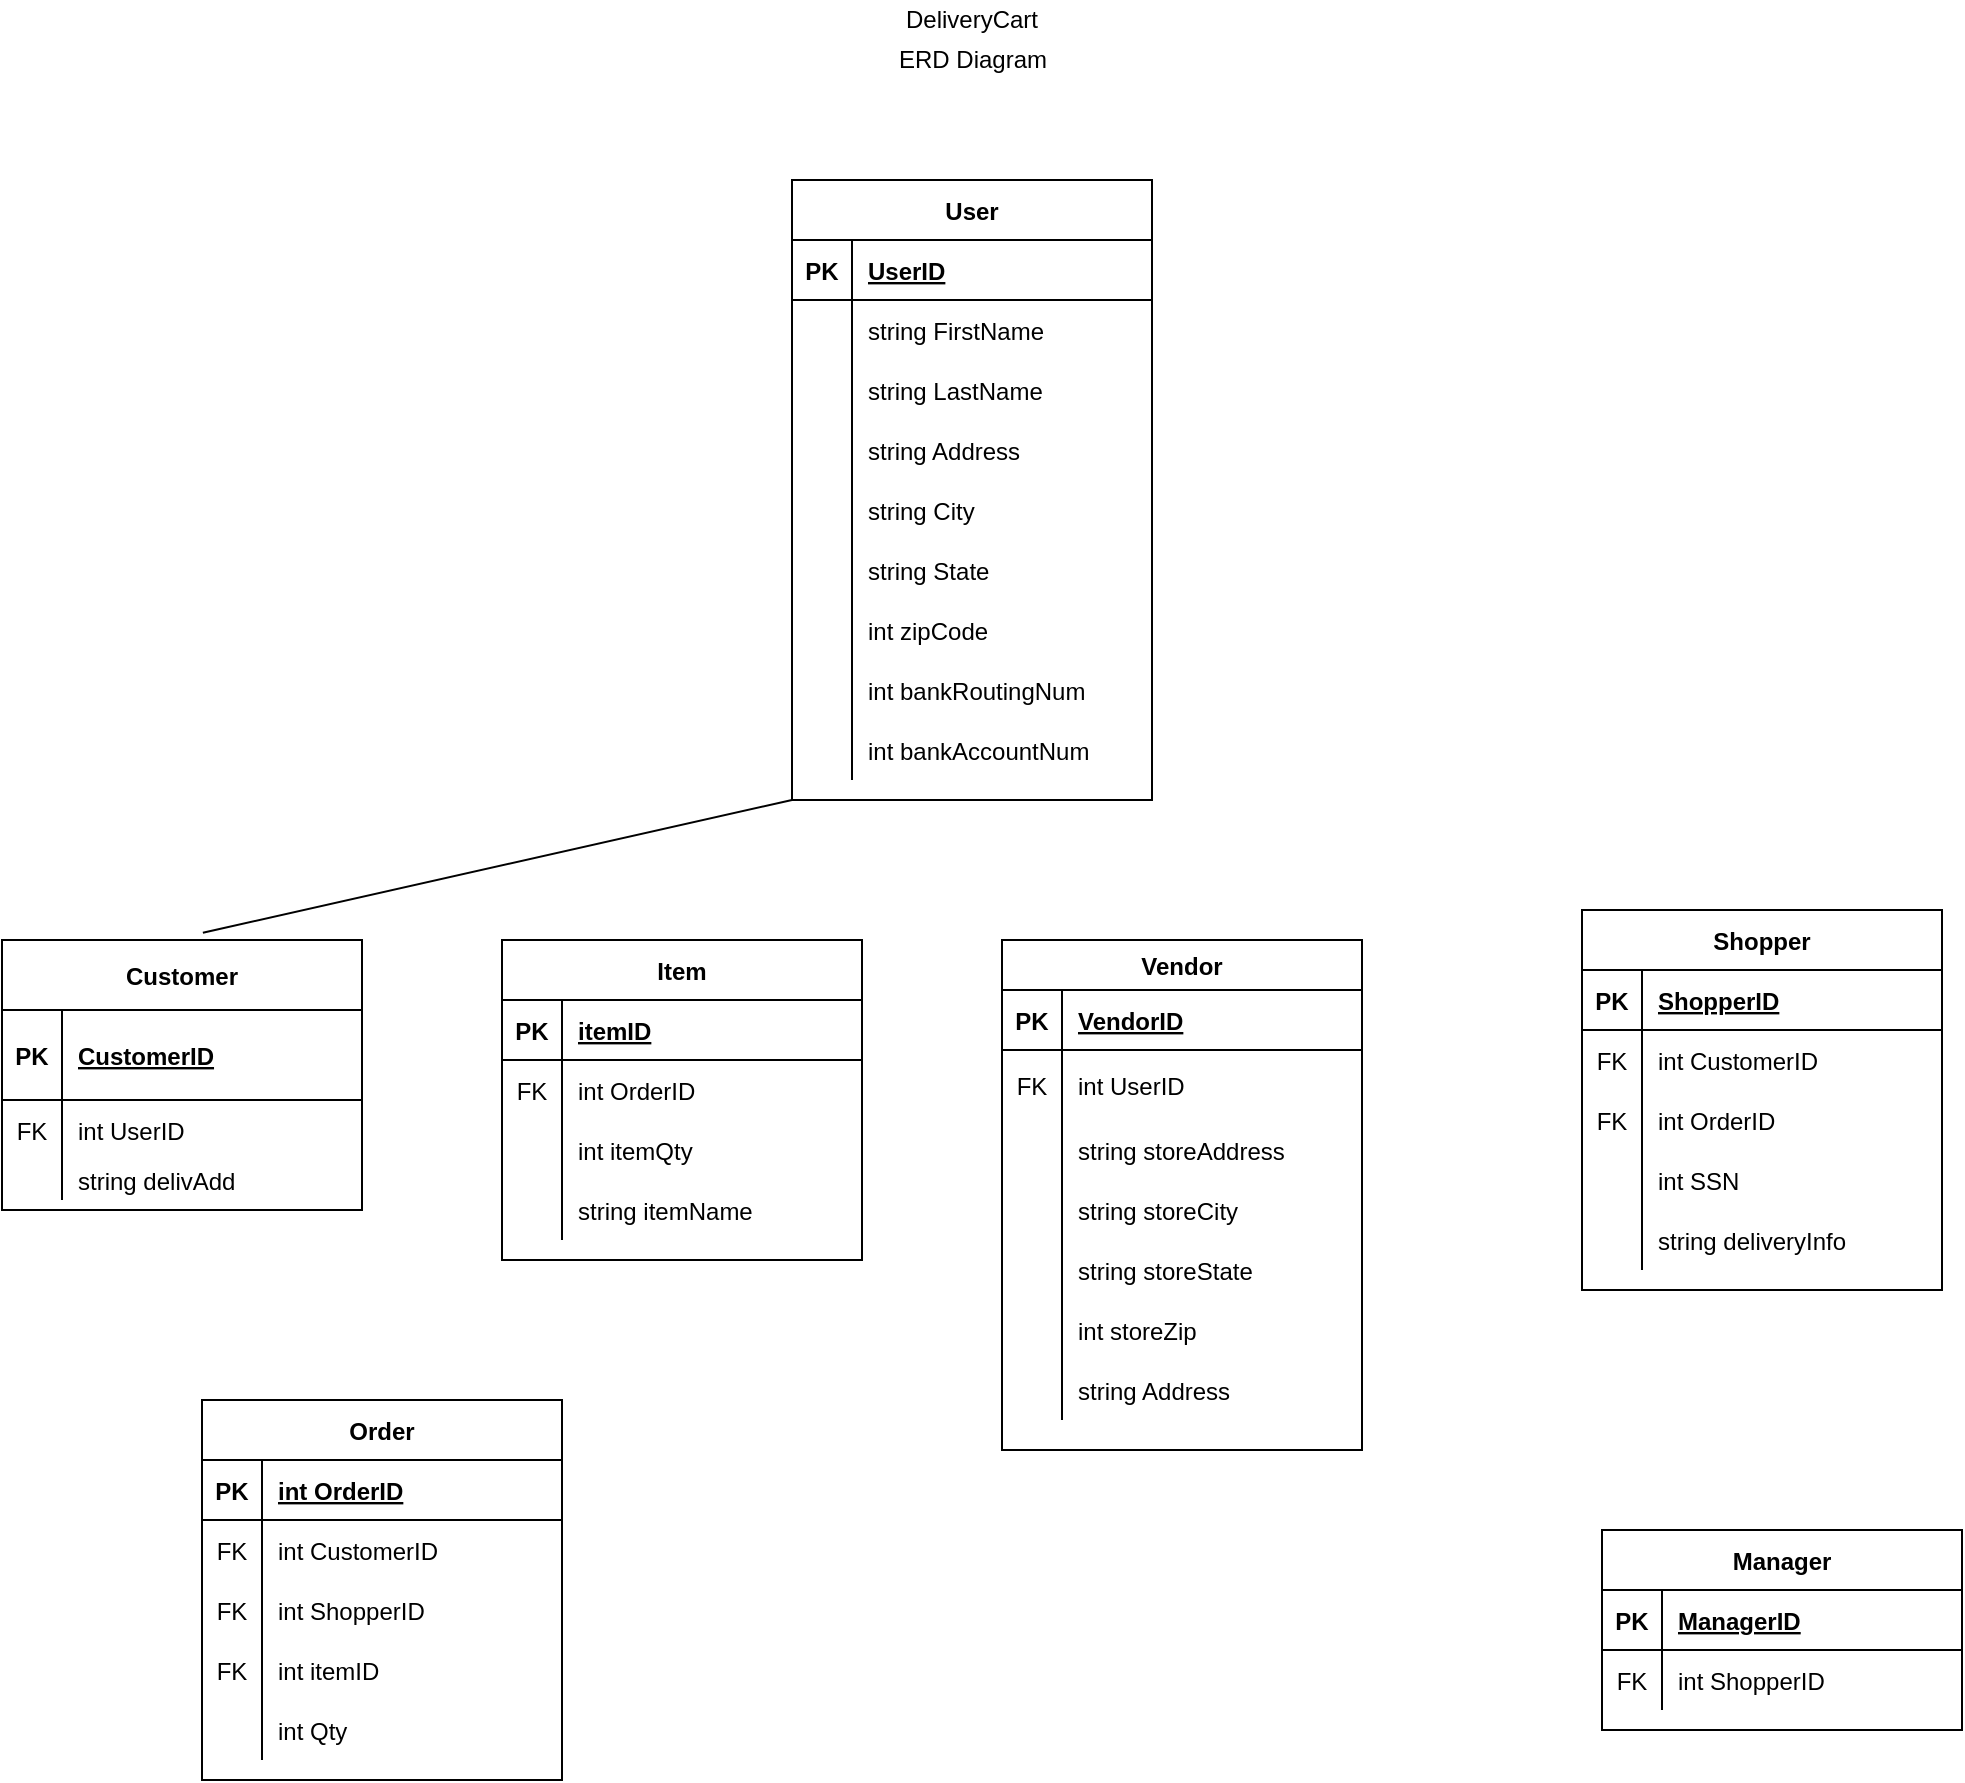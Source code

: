 <mxfile version="14.1.8" type="device"><diagram id="riMQd2qjJzmMQ1qU77bR" name="Page-1"><mxGraphModel dx="1504" dy="705" grid="1" gridSize="10" guides="1" tooltips="1" connect="1" arrows="1" fold="1" page="1" pageScale="1.5" pageWidth="850" pageHeight="1100" math="0" shadow="0"><root><mxCell id="0"/><mxCell id="1" parent="0"/><mxCell id="t7TZlmtxdGLyclKh7-KW-6" value="Order" style="shape=table;startSize=30;container=1;collapsible=1;childLayout=tableLayout;fixedRows=1;rowLines=0;fontStyle=1;align=center;resizeLast=1;glass=0;" parent="1" vertex="1"><mxGeometry x="120" y="710" width="180" height="190" as="geometry"><mxRectangle x="40" y="630" width="110" height="30" as="alternateBounds"/></mxGeometry></mxCell><mxCell id="t7TZlmtxdGLyclKh7-KW-7" value="" style="shape=partialRectangle;collapsible=0;dropTarget=0;pointerEvents=0;fillColor=none;top=0;left=0;bottom=1;right=0;points=[[0,0.5],[1,0.5]];portConstraint=eastwest;" parent="t7TZlmtxdGLyclKh7-KW-6" vertex="1"><mxGeometry y="30" width="180" height="30" as="geometry"/></mxCell><mxCell id="t7TZlmtxdGLyclKh7-KW-8" value="PK" style="shape=partialRectangle;connectable=0;fillColor=none;top=0;left=0;bottom=0;right=0;fontStyle=1;overflow=hidden;" parent="t7TZlmtxdGLyclKh7-KW-7" vertex="1"><mxGeometry width="30" height="30" as="geometry"/></mxCell><mxCell id="t7TZlmtxdGLyclKh7-KW-9" value="int OrderID" style="shape=partialRectangle;connectable=0;fillColor=none;top=0;left=0;bottom=0;right=0;align=left;spacingLeft=6;fontStyle=5;overflow=hidden;" parent="t7TZlmtxdGLyclKh7-KW-7" vertex="1"><mxGeometry x="30" width="150" height="30" as="geometry"/></mxCell><mxCell id="t7TZlmtxdGLyclKh7-KW-13" value="" style="shape=partialRectangle;collapsible=0;dropTarget=0;pointerEvents=0;fillColor=none;top=0;left=0;bottom=0;right=0;points=[[0,0.5],[1,0.5]];portConstraint=eastwest;" parent="t7TZlmtxdGLyclKh7-KW-6" vertex="1"><mxGeometry y="60" width="180" height="30" as="geometry"/></mxCell><mxCell id="t7TZlmtxdGLyclKh7-KW-14" value="FK" style="shape=partialRectangle;connectable=0;fillColor=none;top=0;left=0;bottom=0;right=0;editable=1;overflow=hidden;" parent="t7TZlmtxdGLyclKh7-KW-13" vertex="1"><mxGeometry width="30" height="30" as="geometry"/></mxCell><mxCell id="t7TZlmtxdGLyclKh7-KW-15" value="int CustomerID" style="shape=partialRectangle;connectable=0;fillColor=none;top=0;left=0;bottom=0;right=0;align=left;spacingLeft=6;overflow=hidden;" parent="t7TZlmtxdGLyclKh7-KW-13" vertex="1"><mxGeometry x="30" width="150" height="30" as="geometry"/></mxCell><mxCell id="KiHHSUibR1o3vtTTVlQd-20" value="" style="shape=partialRectangle;collapsible=0;dropTarget=0;pointerEvents=0;fillColor=none;top=0;left=0;bottom=0;right=0;points=[[0,0.5],[1,0.5]];portConstraint=eastwest;" parent="t7TZlmtxdGLyclKh7-KW-6" vertex="1"><mxGeometry y="90" width="180" height="30" as="geometry"/></mxCell><mxCell id="KiHHSUibR1o3vtTTVlQd-21" value="FK" style="shape=partialRectangle;connectable=0;fillColor=none;top=0;left=0;bottom=0;right=0;editable=1;overflow=hidden;" parent="KiHHSUibR1o3vtTTVlQd-20" vertex="1"><mxGeometry width="30" height="30" as="geometry"/></mxCell><mxCell id="KiHHSUibR1o3vtTTVlQd-22" value="int ShopperID" style="shape=partialRectangle;connectable=0;fillColor=none;top=0;left=0;bottom=0;right=0;align=left;spacingLeft=6;overflow=hidden;" parent="KiHHSUibR1o3vtTTVlQd-20" vertex="1"><mxGeometry x="30" width="150" height="30" as="geometry"/></mxCell><mxCell id="KiHHSUibR1o3vtTTVlQd-147" value="" style="shape=partialRectangle;collapsible=0;dropTarget=0;pointerEvents=0;fillColor=none;top=0;left=0;bottom=0;right=0;points=[[0,0.5],[1,0.5]];portConstraint=eastwest;" parent="t7TZlmtxdGLyclKh7-KW-6" vertex="1"><mxGeometry y="120" width="180" height="30" as="geometry"/></mxCell><mxCell id="KiHHSUibR1o3vtTTVlQd-148" value="FK" style="shape=partialRectangle;connectable=0;fillColor=none;top=0;left=0;bottom=0;right=0;editable=1;overflow=hidden;" parent="KiHHSUibR1o3vtTTVlQd-147" vertex="1"><mxGeometry width="30" height="30" as="geometry"/></mxCell><mxCell id="KiHHSUibR1o3vtTTVlQd-149" value="int itemID" style="shape=partialRectangle;connectable=0;fillColor=none;top=0;left=0;bottom=0;right=0;align=left;spacingLeft=6;overflow=hidden;" parent="KiHHSUibR1o3vtTTVlQd-147" vertex="1"><mxGeometry x="30" width="150" height="30" as="geometry"/></mxCell><mxCell id="t7TZlmtxdGLyclKh7-KW-257" value="" style="shape=partialRectangle;collapsible=0;dropTarget=0;pointerEvents=0;fillColor=none;top=0;left=0;bottom=0;right=0;points=[[0,0.5],[1,0.5]];portConstraint=eastwest;" parent="t7TZlmtxdGLyclKh7-KW-6" vertex="1"><mxGeometry y="150" width="180" height="30" as="geometry"/></mxCell><mxCell id="t7TZlmtxdGLyclKh7-KW-258" value="" style="shape=partialRectangle;connectable=0;fillColor=none;top=0;left=0;bottom=0;right=0;editable=1;overflow=hidden;" parent="t7TZlmtxdGLyclKh7-KW-257" vertex="1"><mxGeometry width="30" height="30" as="geometry"/></mxCell><mxCell id="t7TZlmtxdGLyclKh7-KW-259" value="int Qty" style="shape=partialRectangle;connectable=0;fillColor=none;top=0;left=0;bottom=0;right=0;align=left;spacingLeft=6;overflow=hidden;" parent="t7TZlmtxdGLyclKh7-KW-257" vertex="1"><mxGeometry x="30" width="150" height="30" as="geometry"/></mxCell><mxCell id="t7TZlmtxdGLyclKh7-KW-19" value="User" style="shape=table;startSize=30;container=1;collapsible=1;childLayout=tableLayout;fixedRows=1;rowLines=0;fontStyle=1;align=center;resizeLast=1;glass=0;" parent="1" vertex="1"><mxGeometry x="415" y="100" width="180" height="310" as="geometry"><mxRectangle x="80" y="30" width="60" height="30" as="alternateBounds"/></mxGeometry></mxCell><mxCell id="t7TZlmtxdGLyclKh7-KW-20" value="" style="shape=partialRectangle;collapsible=0;dropTarget=0;pointerEvents=0;fillColor=none;top=0;left=0;bottom=1;right=0;points=[[0,0.5],[1,0.5]];portConstraint=eastwest;" parent="t7TZlmtxdGLyclKh7-KW-19" vertex="1"><mxGeometry y="30" width="180" height="30" as="geometry"/></mxCell><mxCell id="t7TZlmtxdGLyclKh7-KW-21" value="PK" style="shape=partialRectangle;connectable=0;fillColor=none;top=0;left=0;bottom=0;right=0;fontStyle=1;overflow=hidden;" parent="t7TZlmtxdGLyclKh7-KW-20" vertex="1"><mxGeometry width="30" height="30" as="geometry"/></mxCell><mxCell id="t7TZlmtxdGLyclKh7-KW-22" value="UserID" style="shape=partialRectangle;connectable=0;fillColor=none;top=0;left=0;bottom=0;right=0;align=left;spacingLeft=6;fontStyle=5;overflow=hidden;" parent="t7TZlmtxdGLyclKh7-KW-20" vertex="1"><mxGeometry x="30" width="150" height="30" as="geometry"/></mxCell><mxCell id="t7TZlmtxdGLyclKh7-KW-23" value="" style="shape=partialRectangle;collapsible=0;dropTarget=0;pointerEvents=0;fillColor=none;top=0;left=0;bottom=0;right=0;points=[[0,0.5],[1,0.5]];portConstraint=eastwest;" parent="t7TZlmtxdGLyclKh7-KW-19" vertex="1"><mxGeometry y="60" width="180" height="30" as="geometry"/></mxCell><mxCell id="t7TZlmtxdGLyclKh7-KW-24" value="" style="shape=partialRectangle;connectable=0;fillColor=none;top=0;left=0;bottom=0;right=0;editable=1;overflow=hidden;" parent="t7TZlmtxdGLyclKh7-KW-23" vertex="1"><mxGeometry width="30" height="30" as="geometry"/></mxCell><mxCell id="t7TZlmtxdGLyclKh7-KW-25" value="string FirstName" style="shape=partialRectangle;connectable=0;fillColor=none;top=0;left=0;bottom=0;right=0;align=left;spacingLeft=6;overflow=hidden;" parent="t7TZlmtxdGLyclKh7-KW-23" vertex="1"><mxGeometry x="30" width="150" height="30" as="geometry"/></mxCell><mxCell id="t7TZlmtxdGLyclKh7-KW-26" value="" style="shape=partialRectangle;collapsible=0;dropTarget=0;pointerEvents=0;fillColor=none;top=0;left=0;bottom=0;right=0;points=[[0,0.5],[1,0.5]];portConstraint=eastwest;" parent="t7TZlmtxdGLyclKh7-KW-19" vertex="1"><mxGeometry y="90" width="180" height="30" as="geometry"/></mxCell><mxCell id="t7TZlmtxdGLyclKh7-KW-27" value="" style="shape=partialRectangle;connectable=0;fillColor=none;top=0;left=0;bottom=0;right=0;editable=1;overflow=hidden;" parent="t7TZlmtxdGLyclKh7-KW-26" vertex="1"><mxGeometry width="30" height="30" as="geometry"/></mxCell><mxCell id="t7TZlmtxdGLyclKh7-KW-28" value="string LastName" style="shape=partialRectangle;connectable=0;fillColor=none;top=0;left=0;bottom=0;right=0;align=left;spacingLeft=6;overflow=hidden;" parent="t7TZlmtxdGLyclKh7-KW-26" vertex="1"><mxGeometry x="30" width="150" height="30" as="geometry"/></mxCell><mxCell id="t7TZlmtxdGLyclKh7-KW-29" value="" style="shape=partialRectangle;collapsible=0;dropTarget=0;pointerEvents=0;fillColor=none;top=0;left=0;bottom=0;right=0;points=[[0,0.5],[1,0.5]];portConstraint=eastwest;" parent="t7TZlmtxdGLyclKh7-KW-19" vertex="1"><mxGeometry y="120" width="180" height="30" as="geometry"/></mxCell><mxCell id="t7TZlmtxdGLyclKh7-KW-30" value="" style="shape=partialRectangle;connectable=0;fillColor=none;top=0;left=0;bottom=0;right=0;editable=1;overflow=hidden;" parent="t7TZlmtxdGLyclKh7-KW-29" vertex="1"><mxGeometry width="30" height="30" as="geometry"/></mxCell><mxCell id="t7TZlmtxdGLyclKh7-KW-31" value="string Address" style="shape=partialRectangle;connectable=0;fillColor=none;top=0;left=0;bottom=0;right=0;align=left;spacingLeft=6;overflow=hidden;" parent="t7TZlmtxdGLyclKh7-KW-29" vertex="1"><mxGeometry x="30" width="150" height="30" as="geometry"/></mxCell><mxCell id="t7TZlmtxdGLyclKh7-KW-101" value="" style="shape=partialRectangle;collapsible=0;dropTarget=0;pointerEvents=0;fillColor=none;top=0;left=0;bottom=0;right=0;points=[[0,0.5],[1,0.5]];portConstraint=eastwest;" parent="t7TZlmtxdGLyclKh7-KW-19" vertex="1"><mxGeometry y="150" width="180" height="30" as="geometry"/></mxCell><mxCell id="t7TZlmtxdGLyclKh7-KW-102" value="" style="shape=partialRectangle;connectable=0;fillColor=none;top=0;left=0;bottom=0;right=0;editable=1;overflow=hidden;" parent="t7TZlmtxdGLyclKh7-KW-101" vertex="1"><mxGeometry width="30" height="30" as="geometry"/></mxCell><mxCell id="t7TZlmtxdGLyclKh7-KW-103" value="string City" style="shape=partialRectangle;connectable=0;fillColor=none;top=0;left=0;bottom=0;right=0;align=left;spacingLeft=6;overflow=hidden;" parent="t7TZlmtxdGLyclKh7-KW-101" vertex="1"><mxGeometry x="30" width="150" height="30" as="geometry"/></mxCell><mxCell id="t7TZlmtxdGLyclKh7-KW-105" value="" style="shape=partialRectangle;collapsible=0;dropTarget=0;pointerEvents=0;fillColor=none;top=0;left=0;bottom=0;right=0;points=[[0,0.5],[1,0.5]];portConstraint=eastwest;" parent="t7TZlmtxdGLyclKh7-KW-19" vertex="1"><mxGeometry y="180" width="180" height="30" as="geometry"/></mxCell><mxCell id="t7TZlmtxdGLyclKh7-KW-106" value="" style="shape=partialRectangle;connectable=0;fillColor=none;top=0;left=0;bottom=0;right=0;editable=1;overflow=hidden;" parent="t7TZlmtxdGLyclKh7-KW-105" vertex="1"><mxGeometry width="30" height="30" as="geometry"/></mxCell><mxCell id="t7TZlmtxdGLyclKh7-KW-107" value="string State" style="shape=partialRectangle;connectable=0;fillColor=none;top=0;left=0;bottom=0;right=0;align=left;spacingLeft=6;overflow=hidden;" parent="t7TZlmtxdGLyclKh7-KW-105" vertex="1"><mxGeometry x="30" width="150" height="30" as="geometry"/></mxCell><mxCell id="t7TZlmtxdGLyclKh7-KW-193" value="" style="shape=partialRectangle;collapsible=0;dropTarget=0;pointerEvents=0;fillColor=none;top=0;left=0;bottom=0;right=0;points=[[0,0.5],[1,0.5]];portConstraint=eastwest;" parent="t7TZlmtxdGLyclKh7-KW-19" vertex="1"><mxGeometry y="210" width="180" height="30" as="geometry"/></mxCell><mxCell id="t7TZlmtxdGLyclKh7-KW-194" value="" style="shape=partialRectangle;connectable=0;fillColor=none;top=0;left=0;bottom=0;right=0;editable=1;overflow=hidden;" parent="t7TZlmtxdGLyclKh7-KW-193" vertex="1"><mxGeometry width="30" height="30" as="geometry"/></mxCell><mxCell id="t7TZlmtxdGLyclKh7-KW-195" value="int zipCode" style="shape=partialRectangle;connectable=0;fillColor=none;top=0;left=0;bottom=0;right=0;align=left;spacingLeft=6;overflow=hidden;" parent="t7TZlmtxdGLyclKh7-KW-193" vertex="1"><mxGeometry x="30" width="150" height="30" as="geometry"/></mxCell><mxCell id="9jfSIVOpylFaGMrsTVmJ-23" value="" style="shape=partialRectangle;collapsible=0;dropTarget=0;pointerEvents=0;fillColor=none;top=0;left=0;bottom=0;right=0;points=[[0,0.5],[1,0.5]];portConstraint=eastwest;" vertex="1" parent="t7TZlmtxdGLyclKh7-KW-19"><mxGeometry y="240" width="180" height="30" as="geometry"/></mxCell><mxCell id="9jfSIVOpylFaGMrsTVmJ-24" value="" style="shape=partialRectangle;connectable=0;fillColor=none;top=0;left=0;bottom=0;right=0;editable=1;overflow=hidden;" vertex="1" parent="9jfSIVOpylFaGMrsTVmJ-23"><mxGeometry width="30" height="30" as="geometry"/></mxCell><mxCell id="9jfSIVOpylFaGMrsTVmJ-25" value="int bankRoutingNum" style="shape=partialRectangle;connectable=0;fillColor=none;top=0;left=0;bottom=0;right=0;align=left;spacingLeft=6;overflow=hidden;" vertex="1" parent="9jfSIVOpylFaGMrsTVmJ-23"><mxGeometry x="30" width="150" height="30" as="geometry"/></mxCell><mxCell id="9jfSIVOpylFaGMrsTVmJ-77" value="" style="shape=partialRectangle;collapsible=0;dropTarget=0;pointerEvents=0;fillColor=none;top=0;left=0;bottom=0;right=0;points=[[0,0.5],[1,0.5]];portConstraint=eastwest;" vertex="1" parent="t7TZlmtxdGLyclKh7-KW-19"><mxGeometry y="270" width="180" height="30" as="geometry"/></mxCell><mxCell id="9jfSIVOpylFaGMrsTVmJ-78" value="" style="shape=partialRectangle;connectable=0;fillColor=none;top=0;left=0;bottom=0;right=0;editable=1;overflow=hidden;" vertex="1" parent="9jfSIVOpylFaGMrsTVmJ-77"><mxGeometry width="30" height="30" as="geometry"/></mxCell><mxCell id="9jfSIVOpylFaGMrsTVmJ-79" value="int bankAccountNum" style="shape=partialRectangle;connectable=0;fillColor=none;top=0;left=0;bottom=0;right=0;align=left;spacingLeft=6;overflow=hidden;" vertex="1" parent="9jfSIVOpylFaGMrsTVmJ-77"><mxGeometry x="30" width="150" height="30" as="geometry"/></mxCell><mxCell id="t7TZlmtxdGLyclKh7-KW-32" value="Manager" style="shape=table;startSize=30;container=1;collapsible=1;childLayout=tableLayout;fixedRows=1;rowLines=0;fontStyle=1;align=center;resizeLast=1;glass=0;" parent="1" vertex="1"><mxGeometry x="820" y="775" width="180" height="100" as="geometry"/></mxCell><mxCell id="t7TZlmtxdGLyclKh7-KW-33" value="" style="shape=partialRectangle;collapsible=0;dropTarget=0;pointerEvents=0;fillColor=none;top=0;left=0;bottom=1;right=0;points=[[0,0.5],[1,0.5]];portConstraint=eastwest;" parent="t7TZlmtxdGLyclKh7-KW-32" vertex="1"><mxGeometry y="30" width="180" height="30" as="geometry"/></mxCell><mxCell id="t7TZlmtxdGLyclKh7-KW-34" value="PK" style="shape=partialRectangle;connectable=0;fillColor=none;top=0;left=0;bottom=0;right=0;fontStyle=1;overflow=hidden;" parent="t7TZlmtxdGLyclKh7-KW-33" vertex="1"><mxGeometry width="30" height="30" as="geometry"/></mxCell><mxCell id="t7TZlmtxdGLyclKh7-KW-35" value="ManagerID" style="shape=partialRectangle;connectable=0;fillColor=none;top=0;left=0;bottom=0;right=0;align=left;spacingLeft=6;fontStyle=5;overflow=hidden;" parent="t7TZlmtxdGLyclKh7-KW-33" vertex="1"><mxGeometry x="30" width="150" height="30" as="geometry"/></mxCell><mxCell id="t7TZlmtxdGLyclKh7-KW-39" value="" style="shape=partialRectangle;collapsible=0;dropTarget=0;pointerEvents=0;fillColor=none;top=0;left=0;bottom=0;right=0;points=[[0,0.5],[1,0.5]];portConstraint=eastwest;" parent="t7TZlmtxdGLyclKh7-KW-32" vertex="1"><mxGeometry y="60" width="180" height="30" as="geometry"/></mxCell><mxCell id="t7TZlmtxdGLyclKh7-KW-40" value="FK" style="shape=partialRectangle;connectable=0;fillColor=none;top=0;left=0;bottom=0;right=0;editable=1;overflow=hidden;" parent="t7TZlmtxdGLyclKh7-KW-39" vertex="1"><mxGeometry width="30" height="30" as="geometry"/></mxCell><mxCell id="t7TZlmtxdGLyclKh7-KW-41" value="int ShopperID" style="shape=partialRectangle;connectable=0;fillColor=none;top=0;left=0;bottom=0;right=0;align=left;spacingLeft=6;overflow=hidden;" parent="t7TZlmtxdGLyclKh7-KW-39" vertex="1"><mxGeometry x="30" width="150" height="30" as="geometry"/></mxCell><mxCell id="t7TZlmtxdGLyclKh7-KW-45" value="Customer" style="shape=table;startSize=35;container=1;collapsible=1;childLayout=tableLayout;fixedRows=1;rowLines=0;fontStyle=1;align=center;resizeLast=1;glass=0;" parent="1" vertex="1"><mxGeometry x="20" y="480" width="180" height="135" as="geometry"><mxRectangle x="40" y="385" width="90" height="30" as="alternateBounds"/></mxGeometry></mxCell><mxCell id="t7TZlmtxdGLyclKh7-KW-46" value="" style="shape=partialRectangle;collapsible=0;dropTarget=0;pointerEvents=0;fillColor=none;top=0;left=0;bottom=1;right=0;points=[[0,0.5],[1,0.5]];portConstraint=eastwest;" parent="t7TZlmtxdGLyclKh7-KW-45" vertex="1"><mxGeometry y="35" width="180" height="45" as="geometry"/></mxCell><mxCell id="t7TZlmtxdGLyclKh7-KW-47" value="PK" style="shape=partialRectangle;connectable=0;fillColor=none;top=0;left=0;bottom=0;right=0;fontStyle=1;overflow=hidden;" parent="t7TZlmtxdGLyclKh7-KW-46" vertex="1"><mxGeometry width="30" height="45" as="geometry"/></mxCell><mxCell id="t7TZlmtxdGLyclKh7-KW-48" value="CustomerID" style="shape=partialRectangle;connectable=0;fillColor=none;top=0;left=0;bottom=0;right=0;align=left;spacingLeft=6;fontStyle=5;overflow=hidden;" parent="t7TZlmtxdGLyclKh7-KW-46" vertex="1"><mxGeometry x="30" width="150" height="45" as="geometry"/></mxCell><mxCell id="t7TZlmtxdGLyclKh7-KW-49" value="" style="shape=partialRectangle;collapsible=0;dropTarget=0;pointerEvents=0;fillColor=none;top=0;left=0;bottom=0;right=0;points=[[0,0.5],[1,0.5]];portConstraint=eastwest;" parent="t7TZlmtxdGLyclKh7-KW-45" vertex="1"><mxGeometry y="80" width="180" height="30" as="geometry"/></mxCell><mxCell id="t7TZlmtxdGLyclKh7-KW-50" value="FK" style="shape=partialRectangle;connectable=0;fillColor=none;top=0;left=0;bottom=0;right=0;editable=1;overflow=hidden;" parent="t7TZlmtxdGLyclKh7-KW-49" vertex="1"><mxGeometry width="30" height="30" as="geometry"/></mxCell><mxCell id="t7TZlmtxdGLyclKh7-KW-51" value="int UserID" style="shape=partialRectangle;connectable=0;fillColor=none;top=0;left=0;bottom=0;right=0;align=left;spacingLeft=6;overflow=hidden;" parent="t7TZlmtxdGLyclKh7-KW-49" vertex="1"><mxGeometry x="30" width="150" height="30" as="geometry"/></mxCell><mxCell id="t7TZlmtxdGLyclKh7-KW-52" value="" style="shape=partialRectangle;collapsible=0;dropTarget=0;pointerEvents=0;fillColor=none;top=0;left=0;bottom=0;right=0;points=[[0,0.5],[1,0.5]];portConstraint=eastwest;" parent="t7TZlmtxdGLyclKh7-KW-45" vertex="1"><mxGeometry y="110" width="180" height="20" as="geometry"/></mxCell><mxCell id="t7TZlmtxdGLyclKh7-KW-53" value="" style="shape=partialRectangle;connectable=0;fillColor=none;top=0;left=0;bottom=0;right=0;editable=1;overflow=hidden;" parent="t7TZlmtxdGLyclKh7-KW-52" vertex="1"><mxGeometry width="30" height="20" as="geometry"/></mxCell><mxCell id="t7TZlmtxdGLyclKh7-KW-54" value="string delivAdd" style="shape=partialRectangle;connectable=0;fillColor=none;top=0;left=0;bottom=0;right=0;align=left;spacingLeft=6;overflow=hidden;" parent="t7TZlmtxdGLyclKh7-KW-52" vertex="1"><mxGeometry x="30" width="150" height="20" as="geometry"/></mxCell><mxCell id="t7TZlmtxdGLyclKh7-KW-58" value="Shopper" style="shape=table;startSize=30;container=1;collapsible=1;childLayout=tableLayout;fixedRows=1;rowLines=0;fontStyle=1;align=center;resizeLast=1;glass=0;" parent="1" vertex="1"><mxGeometry x="810" y="465" width="180" height="190" as="geometry"/></mxCell><mxCell id="t7TZlmtxdGLyclKh7-KW-59" value="" style="shape=partialRectangle;collapsible=0;dropTarget=0;pointerEvents=0;fillColor=none;top=0;left=0;bottom=1;right=0;points=[[0,0.5],[1,0.5]];portConstraint=eastwest;" parent="t7TZlmtxdGLyclKh7-KW-58" vertex="1"><mxGeometry y="30" width="180" height="30" as="geometry"/></mxCell><mxCell id="t7TZlmtxdGLyclKh7-KW-60" value="PK" style="shape=partialRectangle;connectable=0;fillColor=none;top=0;left=0;bottom=0;right=0;fontStyle=1;overflow=hidden;" parent="t7TZlmtxdGLyclKh7-KW-59" vertex="1"><mxGeometry width="30" height="30" as="geometry"/></mxCell><mxCell id="t7TZlmtxdGLyclKh7-KW-61" value="ShopperID" style="shape=partialRectangle;connectable=0;fillColor=none;top=0;left=0;bottom=0;right=0;align=left;spacingLeft=6;fontStyle=5;overflow=hidden;" parent="t7TZlmtxdGLyclKh7-KW-59" vertex="1"><mxGeometry x="30" width="150" height="30" as="geometry"/></mxCell><mxCell id="t7TZlmtxdGLyclKh7-KW-62" value="" style="shape=partialRectangle;collapsible=0;dropTarget=0;pointerEvents=0;fillColor=none;top=0;left=0;bottom=0;right=0;points=[[0,0.5],[1,0.5]];portConstraint=eastwest;" parent="t7TZlmtxdGLyclKh7-KW-58" vertex="1"><mxGeometry y="60" width="180" height="30" as="geometry"/></mxCell><mxCell id="t7TZlmtxdGLyclKh7-KW-63" value="FK" style="shape=partialRectangle;connectable=0;fillColor=none;top=0;left=0;bottom=0;right=0;editable=1;overflow=hidden;" parent="t7TZlmtxdGLyclKh7-KW-62" vertex="1"><mxGeometry width="30" height="30" as="geometry"/></mxCell><mxCell id="t7TZlmtxdGLyclKh7-KW-64" value="int CustomerID" style="shape=partialRectangle;connectable=0;fillColor=none;top=0;left=0;bottom=0;right=0;align=left;spacingLeft=6;overflow=hidden;" parent="t7TZlmtxdGLyclKh7-KW-62" vertex="1"><mxGeometry x="30" width="150" height="30" as="geometry"/></mxCell><mxCell id="KiHHSUibR1o3vtTTVlQd-1" value="" style="shape=partialRectangle;collapsible=0;dropTarget=0;pointerEvents=0;fillColor=none;top=0;left=0;bottom=0;right=0;points=[[0,0.5],[1,0.5]];portConstraint=eastwest;" parent="t7TZlmtxdGLyclKh7-KW-58" vertex="1"><mxGeometry y="90" width="180" height="30" as="geometry"/></mxCell><mxCell id="KiHHSUibR1o3vtTTVlQd-2" value="FK" style="shape=partialRectangle;connectable=0;fillColor=none;top=0;left=0;bottom=0;right=0;editable=1;overflow=hidden;" parent="KiHHSUibR1o3vtTTVlQd-1" vertex="1"><mxGeometry width="30" height="30" as="geometry"/></mxCell><mxCell id="KiHHSUibR1o3vtTTVlQd-3" value="int OrderID" style="shape=partialRectangle;connectable=0;fillColor=none;top=0;left=0;bottom=0;right=0;align=left;spacingLeft=6;overflow=hidden;" parent="KiHHSUibR1o3vtTTVlQd-1" vertex="1"><mxGeometry x="30" width="150" height="30" as="geometry"/></mxCell><mxCell id="t7TZlmtxdGLyclKh7-KW-65" value="" style="shape=partialRectangle;collapsible=0;dropTarget=0;pointerEvents=0;fillColor=none;top=0;left=0;bottom=0;right=0;points=[[0,0.5],[1,0.5]];portConstraint=eastwest;" parent="t7TZlmtxdGLyclKh7-KW-58" vertex="1"><mxGeometry y="120" width="180" height="30" as="geometry"/></mxCell><mxCell id="t7TZlmtxdGLyclKh7-KW-66" value="" style="shape=partialRectangle;connectable=0;fillColor=none;top=0;left=0;bottom=0;right=0;editable=1;overflow=hidden;" parent="t7TZlmtxdGLyclKh7-KW-65" vertex="1"><mxGeometry width="30" height="30" as="geometry"/></mxCell><mxCell id="t7TZlmtxdGLyclKh7-KW-67" value="int SSN" style="shape=partialRectangle;connectable=0;fillColor=none;top=0;left=0;bottom=0;right=0;align=left;spacingLeft=6;overflow=hidden;" parent="t7TZlmtxdGLyclKh7-KW-65" vertex="1"><mxGeometry x="30" width="150" height="30" as="geometry"/></mxCell><mxCell id="8eIM17zwZOAqdeeGazm4-36" value="" style="shape=partialRectangle;collapsible=0;dropTarget=0;pointerEvents=0;fillColor=none;top=0;left=0;bottom=0;right=0;points=[[0,0.5],[1,0.5]];portConstraint=eastwest;" parent="t7TZlmtxdGLyclKh7-KW-58" vertex="1"><mxGeometry y="150" width="180" height="30" as="geometry"/></mxCell><mxCell id="8eIM17zwZOAqdeeGazm4-37" value="" style="shape=partialRectangle;connectable=0;fillColor=none;top=0;left=0;bottom=0;right=0;editable=1;overflow=hidden;" parent="8eIM17zwZOAqdeeGazm4-36" vertex="1"><mxGeometry width="30" height="30" as="geometry"/></mxCell><mxCell id="8eIM17zwZOAqdeeGazm4-38" value="string deliveryInfo" style="shape=partialRectangle;connectable=0;fillColor=none;top=0;left=0;bottom=0;right=0;align=left;spacingLeft=6;overflow=hidden;" parent="8eIM17zwZOAqdeeGazm4-36" vertex="1"><mxGeometry x="30" width="150" height="30" as="geometry"/></mxCell><mxCell id="t7TZlmtxdGLyclKh7-KW-71" value="Vendor" style="shape=table;startSize=25;container=1;collapsible=1;childLayout=tableLayout;fixedRows=1;rowLines=0;fontStyle=1;align=center;resizeLast=1;glass=0;" parent="1" vertex="1"><mxGeometry x="520" y="480" width="180" height="255" as="geometry"><mxRectangle x="770" y="350" width="70" height="30" as="alternateBounds"/></mxGeometry></mxCell><mxCell id="t7TZlmtxdGLyclKh7-KW-72" value="" style="shape=partialRectangle;collapsible=0;dropTarget=0;pointerEvents=0;fillColor=none;top=0;left=0;bottom=1;right=0;points=[[0,0.5],[1,0.5]];portConstraint=eastwest;" parent="t7TZlmtxdGLyclKh7-KW-71" vertex="1"><mxGeometry y="25" width="180" height="30" as="geometry"/></mxCell><mxCell id="t7TZlmtxdGLyclKh7-KW-73" value="PK" style="shape=partialRectangle;connectable=0;fillColor=none;top=0;left=0;bottom=0;right=0;fontStyle=1;overflow=hidden;" parent="t7TZlmtxdGLyclKh7-KW-72" vertex="1"><mxGeometry width="30" height="30" as="geometry"/></mxCell><mxCell id="t7TZlmtxdGLyclKh7-KW-74" value="VendorID" style="shape=partialRectangle;connectable=0;fillColor=none;top=0;left=0;bottom=0;right=0;align=left;spacingLeft=6;fontStyle=5;overflow=hidden;" parent="t7TZlmtxdGLyclKh7-KW-72" vertex="1"><mxGeometry x="30" width="150" height="30" as="geometry"/></mxCell><mxCell id="t7TZlmtxdGLyclKh7-KW-75" value="" style="shape=partialRectangle;collapsible=0;dropTarget=0;pointerEvents=0;fillColor=none;top=0;left=0;bottom=0;right=0;points=[[0,0.5],[1,0.5]];portConstraint=eastwest;" parent="t7TZlmtxdGLyclKh7-KW-71" vertex="1"><mxGeometry y="55" width="180" height="35" as="geometry"/></mxCell><mxCell id="t7TZlmtxdGLyclKh7-KW-76" value="FK" style="shape=partialRectangle;connectable=0;fillColor=none;top=0;left=0;bottom=0;right=0;editable=1;overflow=hidden;" parent="t7TZlmtxdGLyclKh7-KW-75" vertex="1"><mxGeometry width="30" height="35" as="geometry"/></mxCell><mxCell id="t7TZlmtxdGLyclKh7-KW-77" value="int UserID" style="shape=partialRectangle;connectable=0;fillColor=none;top=0;left=0;bottom=0;right=0;align=left;spacingLeft=6;overflow=hidden;" parent="t7TZlmtxdGLyclKh7-KW-75" vertex="1"><mxGeometry x="30" width="150" height="35" as="geometry"/></mxCell><mxCell id="t7TZlmtxdGLyclKh7-KW-78" value="" style="shape=partialRectangle;collapsible=0;dropTarget=0;pointerEvents=0;fillColor=none;top=0;left=0;bottom=0;right=0;points=[[0,0.5],[1,0.5]];portConstraint=eastwest;" parent="t7TZlmtxdGLyclKh7-KW-71" vertex="1"><mxGeometry y="90" width="180" height="30" as="geometry"/></mxCell><mxCell id="t7TZlmtxdGLyclKh7-KW-79" value="" style="shape=partialRectangle;connectable=0;fillColor=none;top=0;left=0;bottom=0;right=0;editable=1;overflow=hidden;" parent="t7TZlmtxdGLyclKh7-KW-78" vertex="1"><mxGeometry width="30" height="30" as="geometry"/></mxCell><mxCell id="t7TZlmtxdGLyclKh7-KW-80" value="string storeAddress" style="shape=partialRectangle;connectable=0;fillColor=none;top=0;left=0;bottom=0;right=0;align=left;spacingLeft=6;overflow=hidden;" parent="t7TZlmtxdGLyclKh7-KW-78" vertex="1"><mxGeometry x="30" width="150" height="30" as="geometry"/></mxCell><mxCell id="t7TZlmtxdGLyclKh7-KW-81" value="" style="shape=partialRectangle;collapsible=0;dropTarget=0;pointerEvents=0;fillColor=none;top=0;left=0;bottom=0;right=0;points=[[0,0.5],[1,0.5]];portConstraint=eastwest;" parent="t7TZlmtxdGLyclKh7-KW-71" vertex="1"><mxGeometry y="120" width="180" height="30" as="geometry"/></mxCell><mxCell id="t7TZlmtxdGLyclKh7-KW-82" value="" style="shape=partialRectangle;connectable=0;fillColor=none;top=0;left=0;bottom=0;right=0;editable=1;overflow=hidden;" parent="t7TZlmtxdGLyclKh7-KW-81" vertex="1"><mxGeometry width="30" height="30" as="geometry"/></mxCell><mxCell id="t7TZlmtxdGLyclKh7-KW-83" value="string storeCity" style="shape=partialRectangle;connectable=0;fillColor=none;top=0;left=0;bottom=0;right=0;align=left;spacingLeft=6;overflow=hidden;" parent="t7TZlmtxdGLyclKh7-KW-81" vertex="1"><mxGeometry x="30" width="150" height="30" as="geometry"/></mxCell><mxCell id="t7TZlmtxdGLyclKh7-KW-115" value="" style="shape=partialRectangle;collapsible=0;dropTarget=0;pointerEvents=0;fillColor=none;top=0;left=0;bottom=0;right=0;points=[[0,0.5],[1,0.5]];portConstraint=eastwest;" parent="t7TZlmtxdGLyclKh7-KW-71" vertex="1"><mxGeometry y="150" width="180" height="30" as="geometry"/></mxCell><mxCell id="t7TZlmtxdGLyclKh7-KW-116" value="" style="shape=partialRectangle;connectable=0;fillColor=none;top=0;left=0;bottom=0;right=0;editable=1;overflow=hidden;" parent="t7TZlmtxdGLyclKh7-KW-115" vertex="1"><mxGeometry width="30" height="30" as="geometry"/></mxCell><mxCell id="t7TZlmtxdGLyclKh7-KW-117" value="string storeState" style="shape=partialRectangle;connectable=0;fillColor=none;top=0;left=0;bottom=0;right=0;align=left;spacingLeft=6;overflow=hidden;" parent="t7TZlmtxdGLyclKh7-KW-115" vertex="1"><mxGeometry x="30" width="150" height="30" as="geometry"/></mxCell><mxCell id="t7TZlmtxdGLyclKh7-KW-118" value="" style="shape=partialRectangle;collapsible=0;dropTarget=0;pointerEvents=0;fillColor=none;top=0;left=0;bottom=0;right=0;points=[[0,0.5],[1,0.5]];portConstraint=eastwest;" parent="t7TZlmtxdGLyclKh7-KW-71" vertex="1"><mxGeometry y="180" width="180" height="30" as="geometry"/></mxCell><mxCell id="t7TZlmtxdGLyclKh7-KW-119" value="" style="shape=partialRectangle;connectable=0;fillColor=none;top=0;left=0;bottom=0;right=0;editable=1;overflow=hidden;" parent="t7TZlmtxdGLyclKh7-KW-118" vertex="1"><mxGeometry width="30" height="30" as="geometry"/></mxCell><mxCell id="t7TZlmtxdGLyclKh7-KW-120" value="int storeZip" style="shape=partialRectangle;connectable=0;fillColor=none;top=0;left=0;bottom=0;right=0;align=left;spacingLeft=6;overflow=hidden;" parent="t7TZlmtxdGLyclKh7-KW-118" vertex="1"><mxGeometry x="30" width="150" height="30" as="geometry"/></mxCell><mxCell id="t7TZlmtxdGLyclKh7-KW-140" value="" style="shape=partialRectangle;collapsible=0;dropTarget=0;pointerEvents=0;fillColor=none;top=0;left=0;bottom=0;right=0;points=[[0,0.5],[1,0.5]];portConstraint=eastwest;" parent="t7TZlmtxdGLyclKh7-KW-71" vertex="1"><mxGeometry y="210" width="180" height="30" as="geometry"/></mxCell><mxCell id="t7TZlmtxdGLyclKh7-KW-141" value="" style="shape=partialRectangle;connectable=0;fillColor=none;top=0;left=0;bottom=0;right=0;editable=1;overflow=hidden;" parent="t7TZlmtxdGLyclKh7-KW-140" vertex="1"><mxGeometry width="30" height="30" as="geometry"/></mxCell><mxCell id="t7TZlmtxdGLyclKh7-KW-142" value="string Address" style="shape=partialRectangle;connectable=0;fillColor=none;top=0;left=0;bottom=0;right=0;align=left;spacingLeft=6;overflow=hidden;" parent="t7TZlmtxdGLyclKh7-KW-140" vertex="1"><mxGeometry x="30" width="150" height="30" as="geometry"/></mxCell><mxCell id="t7TZlmtxdGLyclKh7-KW-109" value="DeliveryCart" style="text;html=1;strokeColor=none;fillColor=none;align=center;verticalAlign=middle;whiteSpace=wrap;rounded=0;glass=0;" parent="1" vertex="1"><mxGeometry x="460" y="10" width="90" height="20" as="geometry"/></mxCell><mxCell id="t7TZlmtxdGLyclKh7-KW-275" value="Item" style="shape=table;startSize=30;container=1;collapsible=1;childLayout=tableLayout;fixedRows=1;rowLines=0;fontStyle=1;align=center;resizeLast=1;glass=0;" parent="1" vertex="1"><mxGeometry x="270" y="480" width="180" height="160" as="geometry"/></mxCell><mxCell id="t7TZlmtxdGLyclKh7-KW-276" value="" style="shape=partialRectangle;collapsible=0;dropTarget=0;pointerEvents=0;fillColor=none;top=0;left=0;bottom=1;right=0;points=[[0,0.5],[1,0.5]];portConstraint=eastwest;" parent="t7TZlmtxdGLyclKh7-KW-275" vertex="1"><mxGeometry y="30" width="180" height="30" as="geometry"/></mxCell><mxCell id="t7TZlmtxdGLyclKh7-KW-277" value="PK" style="shape=partialRectangle;connectable=0;fillColor=none;top=0;left=0;bottom=0;right=0;fontStyle=1;overflow=hidden;" parent="t7TZlmtxdGLyclKh7-KW-276" vertex="1"><mxGeometry width="30" height="30" as="geometry"/></mxCell><mxCell id="t7TZlmtxdGLyclKh7-KW-278" value="itemID" style="shape=partialRectangle;connectable=0;fillColor=none;top=0;left=0;bottom=0;right=0;align=left;spacingLeft=6;fontStyle=5;overflow=hidden;" parent="t7TZlmtxdGLyclKh7-KW-276" vertex="1"><mxGeometry x="30" width="150" height="30" as="geometry"/></mxCell><mxCell id="b9ulQaiWi35I6f9WnDWi-4" value="" style="shape=partialRectangle;collapsible=0;dropTarget=0;pointerEvents=0;fillColor=none;top=0;left=0;bottom=0;right=0;points=[[0,0.5],[1,0.5]];portConstraint=eastwest;" parent="t7TZlmtxdGLyclKh7-KW-275" vertex="1"><mxGeometry y="60" width="180" height="30" as="geometry"/></mxCell><mxCell id="b9ulQaiWi35I6f9WnDWi-5" value="FK" style="shape=partialRectangle;connectable=0;fillColor=none;top=0;left=0;bottom=0;right=0;editable=1;overflow=hidden;" parent="b9ulQaiWi35I6f9WnDWi-4" vertex="1"><mxGeometry width="30" height="30" as="geometry"/></mxCell><mxCell id="b9ulQaiWi35I6f9WnDWi-6" value="int OrderID" style="shape=partialRectangle;connectable=0;fillColor=none;top=0;left=0;bottom=0;right=0;align=left;spacingLeft=6;overflow=hidden;" parent="b9ulQaiWi35I6f9WnDWi-4" vertex="1"><mxGeometry x="30" width="150" height="30" as="geometry"/></mxCell><mxCell id="t7TZlmtxdGLyclKh7-KW-282" value="" style="shape=partialRectangle;collapsible=0;dropTarget=0;pointerEvents=0;fillColor=none;top=0;left=0;bottom=0;right=0;points=[[0,0.5],[1,0.5]];portConstraint=eastwest;" parent="t7TZlmtxdGLyclKh7-KW-275" vertex="1"><mxGeometry y="90" width="180" height="30" as="geometry"/></mxCell><mxCell id="t7TZlmtxdGLyclKh7-KW-283" value="" style="shape=partialRectangle;connectable=0;fillColor=none;top=0;left=0;bottom=0;right=0;editable=1;overflow=hidden;" parent="t7TZlmtxdGLyclKh7-KW-282" vertex="1"><mxGeometry width="30" height="30" as="geometry"/></mxCell><mxCell id="t7TZlmtxdGLyclKh7-KW-284" value="int itemQty" style="shape=partialRectangle;connectable=0;fillColor=none;top=0;left=0;bottom=0;right=0;align=left;spacingLeft=6;overflow=hidden;" parent="t7TZlmtxdGLyclKh7-KW-282" vertex="1"><mxGeometry x="30" width="150" height="30" as="geometry"/></mxCell><mxCell id="t7TZlmtxdGLyclKh7-KW-285" value="" style="shape=partialRectangle;collapsible=0;dropTarget=0;pointerEvents=0;fillColor=none;top=0;left=0;bottom=0;right=0;points=[[0,0.5],[1,0.5]];portConstraint=eastwest;" parent="t7TZlmtxdGLyclKh7-KW-275" vertex="1"><mxGeometry y="120" width="180" height="30" as="geometry"/></mxCell><mxCell id="t7TZlmtxdGLyclKh7-KW-286" value="" style="shape=partialRectangle;connectable=0;fillColor=none;top=0;left=0;bottom=0;right=0;editable=1;overflow=hidden;" parent="t7TZlmtxdGLyclKh7-KW-285" vertex="1"><mxGeometry width="30" height="30" as="geometry"/></mxCell><mxCell id="t7TZlmtxdGLyclKh7-KW-287" value="string itemName" style="shape=partialRectangle;connectable=0;fillColor=none;top=0;left=0;bottom=0;right=0;align=left;spacingLeft=6;overflow=hidden;" parent="t7TZlmtxdGLyclKh7-KW-285" vertex="1"><mxGeometry x="30" width="150" height="30" as="geometry"/></mxCell><mxCell id="KiHHSUibR1o3vtTTVlQd-158" value="ERD Diagram" style="text;html=1;strokeColor=none;fillColor=none;align=center;verticalAlign=middle;whiteSpace=wrap;rounded=0;" parent="1" vertex="1"><mxGeometry x="457.5" y="30" width="95" height="20" as="geometry"/></mxCell><mxCell id="9jfSIVOpylFaGMrsTVmJ-80" value="" style="endArrow=none;html=1;exitX=0.558;exitY=-0.027;exitDx=0;exitDy=0;exitPerimeter=0;entryX=0;entryY=1;entryDx=0;entryDy=0;" edge="1" parent="1" source="t7TZlmtxdGLyclKh7-KW-45" target="t7TZlmtxdGLyclKh7-KW-19"><mxGeometry width="50" height="50" relative="1" as="geometry"><mxPoint x="400" y="630" as="sourcePoint"/><mxPoint x="450" y="580" as="targetPoint"/><Array as="points"/></mxGeometry></mxCell></root></mxGraphModel></diagram></mxfile>